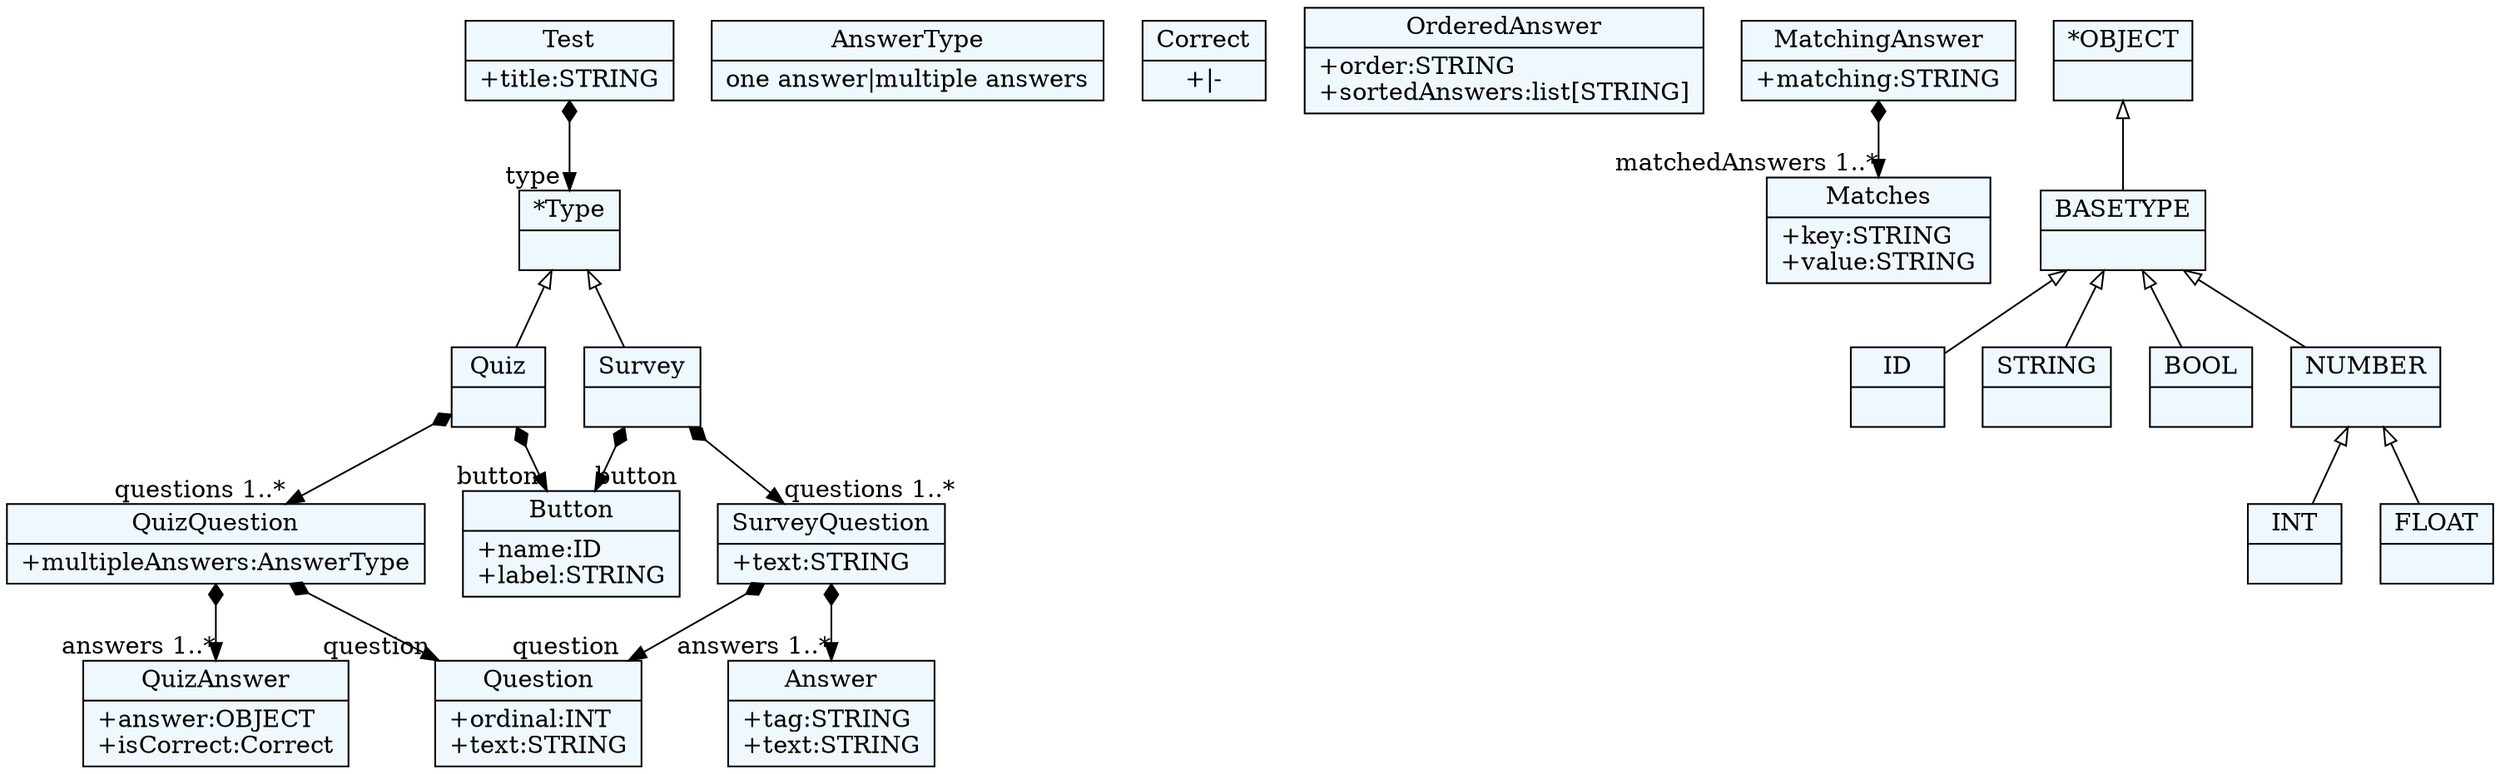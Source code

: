 
    digraph xtext {
    fontname = "Bitstream Vera Sans"
    fontsize = 8
    node[
        shape=record,
        style=filled,
        fillcolor=aliceblue
    ]
    nodesep = 0.3
    edge[dir=black,arrowtail=empty]


2023246167896 -> 2023246152792[arrowtail=diamond, dir=both, headlabel="type "]
2023246167896[ label="{Test|+title:STRING\l}"]

2023246152792[ label="{*Type|}"]
2023246152792 -> 2023246144296 [dir=back]
2023246152792 -> 2023246151848 [dir=back]

2023246144296 -> 2023246172616[arrowtail=diamond, dir=both, headlabel="questions 1..*"]
2023246144296 -> 2023246156568[arrowtail=diamond, dir=both, headlabel="button "]
2023246144296[ label="{Quiz|}"]

2023246151848 -> 2023246187720[arrowtail=diamond, dir=both, headlabel="questions 1..*"]
2023246151848 -> 2023246156568[arrowtail=diamond, dir=both, headlabel="button "]
2023246151848[ label="{Survey|}"]

2023246172616 -> 2023246179224[arrowtail=diamond, dir=both, headlabel="question "]
2023246172616 -> 2023246181112[arrowtail=diamond, dir=both, headlabel="answers 1..*"]
2023246172616[ label="{QuizQuestion|+multipleAnswers:AnswerType\l}"]

2023246177336[ label="{AnswerType|one answer\|multiple answers}"]

2023246187720 -> 2023246179224[arrowtail=diamond, dir=both, headlabel="question "]
2023246187720 -> 2023246189608[arrowtail=diamond, dir=both, headlabel="answers 1..*"]
2023246187720[ label="{SurveyQuestion|+text:STRING\l}"]

2023246179224[ label="{Question|+ordinal:INT\l+text:STRING\l}"]

2023246181112[ label="{QuizAnswer|+answer:OBJECT\l+isCorrect:Correct\l}"]

2023246183944[ label="{Correct|+\|-}"]

2023246189608[ label="{Answer|+tag:STRING\l+text:STRING\l}"]

2023246192440[ label="{OrderedAnswer|+order:STRING\l+sortedAnswers:list[STRING]\l}"]

2023246162232 -> 2023246195272[arrowtail=diamond, dir=both, headlabel="matchedAnswers 1..*"]
2023246162232[ label="{MatchingAnswer|+matching:STRING\l}"]

2023246195272[ label="{Matches|+key:STRING\l+value:STRING\l}"]

2023246156568[ label="{Button|+name:ID\l+label:STRING\l}"]

2023246394456[ label="{ID|}"]

2023246146184[ label="{STRING|}"]

2023246157512[ label="{BOOL|}"]

2023246147128[ label="{INT|}"]

2023246164120[ label="{FLOAT|}"]

2023246168840[ label="{NUMBER|}"]
2023246168840 -> 2023246164120 [dir=back]
2023246168840 -> 2023246147128 [dir=back]

2023246173560[ label="{BASETYPE|}"]
2023246173560 -> 2023246168840 [dir=back]
2023246173560 -> 2023246157512 [dir=back]
2023246173560 -> 2023246394456 [dir=back]
2023246173560 -> 2023246146184 [dir=back]

2023246166952[ label="{*OBJECT|}"]
2023246166952 -> 2023246173560 [dir=back]


}
